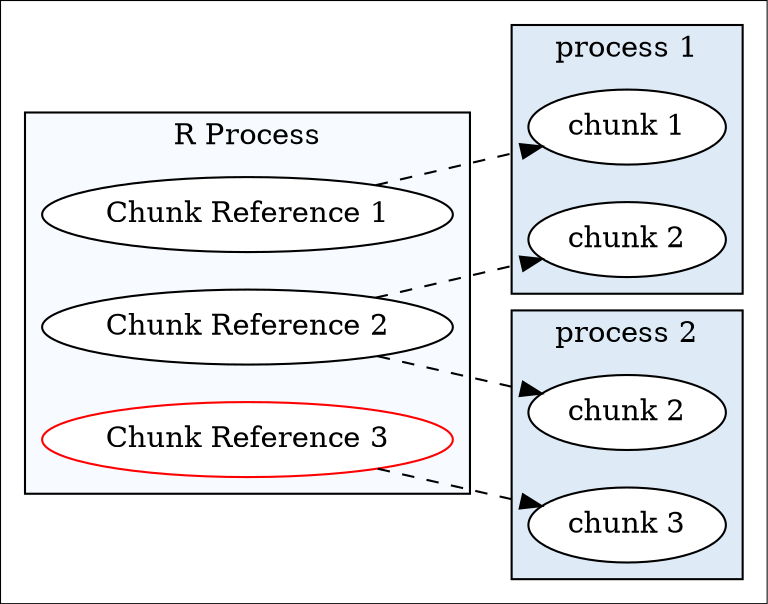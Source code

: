digraph distobjref {
	colorscheme="Blues9"
	rankdir="LR";
	node [style="filled", fillcolor=white];
	style="filled";

	subgraph cluster_distobjref {
		label="R Process";
		fillcolor=1;
		rank=same;
		cr1[label="Chunk Reference 1"];
		cr2[label="Chunk Reference 2"];
		cr3[label="Chunk Reference 3", color="red"];
	}

	subgraph cluster_process1 {
		label="process 1";
		fillcolor=2;
		c1[label="chunk 1"];
		c21[label="chunk 2"];

	}
	subgraph cluster_process2 {
		label="process 2";
		fillcolor=2;
		c22[label="chunk 2"];
		c3[label="chunk 3"]
	}
	
	edge [style="dashed"]
	cr1 -> c1;
	cr2 -> {c21 c22};
	cr3 -> c3;
}